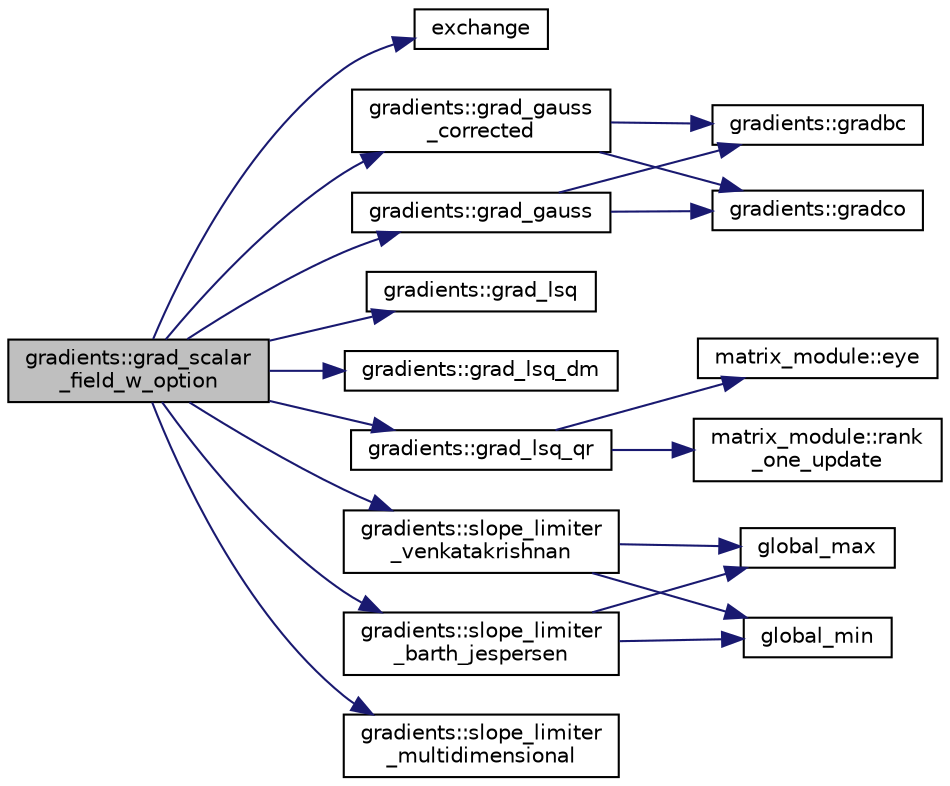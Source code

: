 digraph "gradients::grad_scalar_field_w_option"
{
 // LATEX_PDF_SIZE
  edge [fontname="Helvetica",fontsize="10",labelfontname="Helvetica",labelfontsize="10"];
  node [fontname="Helvetica",fontsize="10",shape=record];
  rankdir="LR";
  Node1 [label="gradients::grad_scalar\l_field_w_option",height=0.2,width=0.4,color="black", fillcolor="grey75", style="filled", fontcolor="black",tooltip=" "];
  Node1 -> Node2 [color="midnightblue",fontsize="10",style="solid",fontname="Helvetica"];
  Node2 [label="exchange",height=0.2,width=0.4,color="black", fillcolor="white", style="filled",URL="$exchange_8f90.html#a5fc820a1936a17b779afe691729f2e84",tooltip=" "];
  Node1 -> Node3 [color="midnightblue",fontsize="10",style="solid",fontname="Helvetica"];
  Node3 [label="gradients::grad_gauss",height=0.2,width=0.4,color="black", fillcolor="white", style="filled",URL="$namespacegradients.html#a79da9651b35bd925b488cb7cff3abb7f",tooltip=" "];
  Node3 -> Node4 [color="midnightblue",fontsize="10",style="solid",fontname="Helvetica"];
  Node4 [label="gradients::gradbc",height=0.2,width=0.4,color="black", fillcolor="white", style="filled",URL="$namespacegradients.html#abd2236c107f7c7c31c3f7fb638bb7b21",tooltip=" "];
  Node3 -> Node5 [color="midnightblue",fontsize="10",style="solid",fontname="Helvetica"];
  Node5 [label="gradients::gradco",height=0.2,width=0.4,color="black", fillcolor="white", style="filled",URL="$namespacegradients.html#a437864d9f0535f851ceb4272b256f4ea",tooltip=" "];
  Node1 -> Node6 [color="midnightblue",fontsize="10",style="solid",fontname="Helvetica"];
  Node6 [label="gradients::grad_gauss\l_corrected",height=0.2,width=0.4,color="black", fillcolor="white", style="filled",URL="$namespacegradients.html#a01a46b4478e35c25121d4ad506c757fc",tooltip=" "];
  Node6 -> Node4 [color="midnightblue",fontsize="10",style="solid",fontname="Helvetica"];
  Node6 -> Node5 [color="midnightblue",fontsize="10",style="solid",fontname="Helvetica"];
  Node1 -> Node7 [color="midnightblue",fontsize="10",style="solid",fontname="Helvetica"];
  Node7 [label="gradients::grad_lsq",height=0.2,width=0.4,color="black", fillcolor="white", style="filled",URL="$namespacegradients.html#a38bb77fa9833da1c198aac2e7ea7c946",tooltip=" "];
  Node1 -> Node8 [color="midnightblue",fontsize="10",style="solid",fontname="Helvetica"];
  Node8 [label="gradients::grad_lsq_dm",height=0.2,width=0.4,color="black", fillcolor="white", style="filled",URL="$namespacegradients.html#abf08289bb8d57d8177f75a1028008906",tooltip=" "];
  Node1 -> Node9 [color="midnightblue",fontsize="10",style="solid",fontname="Helvetica"];
  Node9 [label="gradients::grad_lsq_qr",height=0.2,width=0.4,color="black", fillcolor="white", style="filled",URL="$namespacegradients.html#a524feb6c9302fc86d0189ad33cf7485c",tooltip=" "];
  Node9 -> Node10 [color="midnightblue",fontsize="10",style="solid",fontname="Helvetica"];
  Node10 [label="matrix_module::eye",height=0.2,width=0.4,color="black", fillcolor="white", style="filled",URL="$namespacematrix__module.html#a5d18b03838a0ba41d729284188c492cb",tooltip=" "];
  Node9 -> Node11 [color="midnightblue",fontsize="10",style="solid",fontname="Helvetica"];
  Node11 [label="matrix_module::rank\l_one_update",height=0.2,width=0.4,color="black", fillcolor="white", style="filled",URL="$namespacematrix__module.html#a8bf812de99eb57e458068660b1f18489",tooltip=" "];
  Node1 -> Node12 [color="midnightblue",fontsize="10",style="solid",fontname="Helvetica"];
  Node12 [label="gradients::slope_limiter\l_barth_jespersen",height=0.2,width=0.4,color="black", fillcolor="white", style="filled",URL="$namespacegradients.html#ab7860442796eb435f5c34667b8c7c008",tooltip=" "];
  Node12 -> Node13 [color="midnightblue",fontsize="10",style="solid",fontname="Helvetica"];
  Node13 [label="global_max",height=0.2,width=0.4,color="black", fillcolor="white", style="filled",URL="$global__max__mpi_8f90.html#a3969dba31b39f0efc28bf16a22bb0f63",tooltip=" "];
  Node12 -> Node14 [color="midnightblue",fontsize="10",style="solid",fontname="Helvetica"];
  Node14 [label="global_min",height=0.2,width=0.4,color="black", fillcolor="white", style="filled",URL="$global__min__mpi_8f90.html#a8d3f5ccc1e5e38338c50893c1b241b98",tooltip=" "];
  Node1 -> Node15 [color="midnightblue",fontsize="10",style="solid",fontname="Helvetica"];
  Node15 [label="gradients::slope_limiter\l_multidimensional",height=0.2,width=0.4,color="black", fillcolor="white", style="filled",URL="$namespacegradients.html#a5392f6682ac037eae87dbe5f20d1205f",tooltip=" "];
  Node1 -> Node16 [color="midnightblue",fontsize="10",style="solid",fontname="Helvetica"];
  Node16 [label="gradients::slope_limiter\l_venkatakrishnan",height=0.2,width=0.4,color="black", fillcolor="white", style="filled",URL="$namespacegradients.html#a19b76f98ae2657d4f6c3710bd2d8d0be",tooltip=" "];
  Node16 -> Node13 [color="midnightblue",fontsize="10",style="solid",fontname="Helvetica"];
  Node16 -> Node14 [color="midnightblue",fontsize="10",style="solid",fontname="Helvetica"];
}
